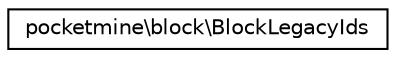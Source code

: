 digraph "Graphical Class Hierarchy"
{
 // INTERACTIVE_SVG=YES
 // LATEX_PDF_SIZE
  edge [fontname="Helvetica",fontsize="10",labelfontname="Helvetica",labelfontsize="10"];
  node [fontname="Helvetica",fontsize="10",shape=record];
  rankdir="LR";
  Node0 [label="pocketmine\\block\\BlockLegacyIds",height=0.2,width=0.4,color="black", fillcolor="white", style="filled",URL="$db/d51/classpocketmine_1_1block_1_1_block_legacy_ids.html",tooltip=" "];
}
